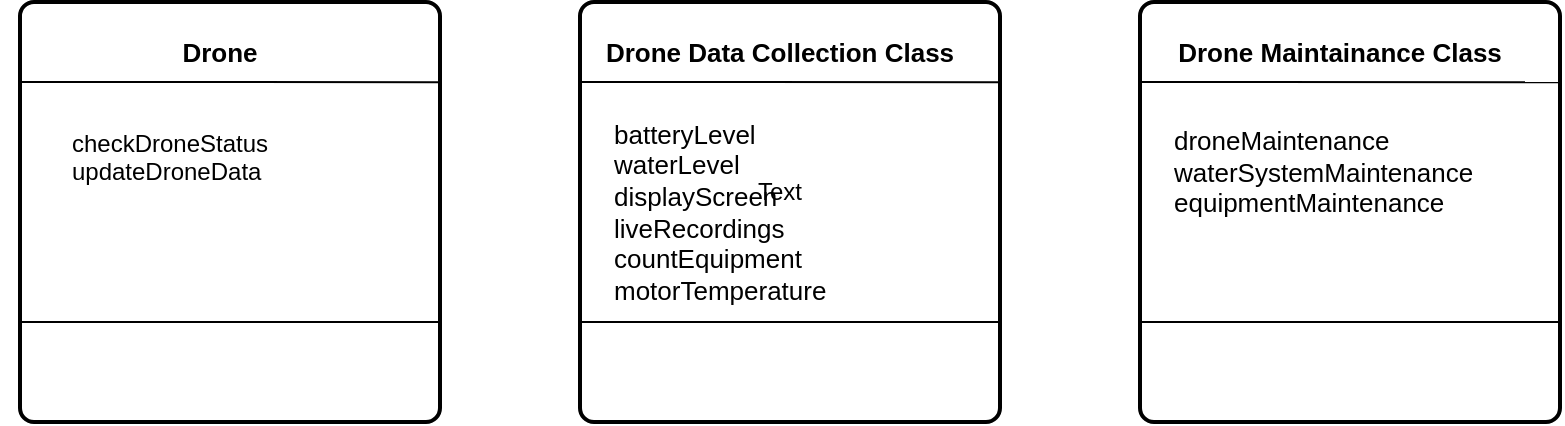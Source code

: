 <mxfile version="15.3.2" type="device"><diagram id="b_c_slyDs3GLnhIWFyeI" name="Page-1"><mxGraphModel dx="946" dy="646" grid="1" gridSize="10" guides="1" tooltips="1" connect="1" arrows="1" fold="1" page="1" pageScale="1" pageWidth="850" pageHeight="1100" math="0" shadow="0"><root><mxCell id="0"/><mxCell id="1" parent="0"/><mxCell id="gEKXIEShygC1BnV7rN0h-23" value="" style="rounded=1;whiteSpace=wrap;html=1;absoluteArcSize=1;arcSize=14;strokeWidth=2;" parent="1" vertex="1"><mxGeometry x="30" y="80" width="210" height="210" as="geometry"/></mxCell><mxCell id="gEKXIEShygC1BnV7rN0h-24" value="&lt;div style=&quot;text-align: left&quot;&gt;&lt;span&gt;checkDroneStatus&lt;/span&gt;&lt;/div&gt;&lt;div style=&quot;text-align: left&quot;&gt;&lt;span&gt;updateDroneData&lt;/span&gt;&lt;/div&gt;&lt;div style=&quot;text-align: left&quot;&gt;&lt;br&gt;&lt;/div&gt;" style="text;html=1;strokeColor=none;fillColor=none;align=center;verticalAlign=middle;whiteSpace=wrap;rounded=0;" parent="1" vertex="1"><mxGeometry x="20" y="140" width="170" height="50" as="geometry"/></mxCell><mxCell id="gEKXIEShygC1BnV7rN0h-25" value="" style="endArrow=none;html=1;entryX=1;entryY=0.148;entryDx=0;entryDy=0;entryPerimeter=0;" parent="1" edge="1"><mxGeometry width="50" height="50" relative="1" as="geometry"><mxPoint x="30" y="120" as="sourcePoint"/><mxPoint x="240" y="120.08" as="targetPoint"/></mxGeometry></mxCell><mxCell id="gEKXIEShygC1BnV7rN0h-26" value="" style="endArrow=none;html=1;exitX=0;exitY=0.762;exitDx=0;exitDy=0;exitPerimeter=0;" parent="1" edge="1"><mxGeometry width="50" height="50" relative="1" as="geometry"><mxPoint x="30" y="240.02" as="sourcePoint"/><mxPoint x="240" y="240" as="targetPoint"/></mxGeometry></mxCell><mxCell id="gEKXIEShygC1BnV7rN0h-27" value="&lt;font size=&quot;1&quot;&gt;&lt;b style=&quot;font-size: 13px&quot;&gt;Drone&lt;/b&gt;&lt;/font&gt;" style="text;html=1;strokeColor=none;fillColor=none;align=center;verticalAlign=middle;whiteSpace=wrap;rounded=0;" parent="1" vertex="1"><mxGeometry x="70" y="90" width="120" height="30" as="geometry"/></mxCell><mxCell id="gEKXIEShygC1BnV7rN0h-28" value="" style="rounded=1;whiteSpace=wrap;html=1;absoluteArcSize=1;arcSize=14;strokeWidth=2;" parent="1" vertex="1"><mxGeometry x="310" y="80" width="210" height="210" as="geometry"/></mxCell><mxCell id="gEKXIEShygC1BnV7rN0h-29" value="Text" style="text;html=1;strokeColor=none;fillColor=none;align=center;verticalAlign=middle;whiteSpace=wrap;rounded=0;" parent="1" vertex="1"><mxGeometry x="325" y="120" width="170" height="110" as="geometry"/></mxCell><mxCell id="gEKXIEShygC1BnV7rN0h-30" value="" style="endArrow=none;html=1;entryX=1;entryY=0.148;entryDx=0;entryDy=0;entryPerimeter=0;" parent="1" edge="1"><mxGeometry width="50" height="50" relative="1" as="geometry"><mxPoint x="310" y="120" as="sourcePoint"/><mxPoint x="520" y="120.08" as="targetPoint"/></mxGeometry></mxCell><mxCell id="gEKXIEShygC1BnV7rN0h-31" value="" style="endArrow=none;html=1;exitX=0;exitY=0.762;exitDx=0;exitDy=0;exitPerimeter=0;" parent="1" edge="1"><mxGeometry width="50" height="50" relative="1" as="geometry"><mxPoint x="310" y="240.02" as="sourcePoint"/><mxPoint x="520" y="240" as="targetPoint"/></mxGeometry></mxCell><mxCell id="gEKXIEShygC1BnV7rN0h-32" value="&lt;font size=&quot;1&quot;&gt;&lt;b style=&quot;font-size: 13px&quot;&gt;Drone Data Collection Class&lt;/b&gt;&lt;/font&gt;" style="text;html=1;strokeColor=none;fillColor=none;align=center;verticalAlign=middle;whiteSpace=wrap;rounded=0;" parent="1" vertex="1"><mxGeometry x="310" y="90" width="200" height="30" as="geometry"/></mxCell><mxCell id="gEKXIEShygC1BnV7rN0h-33" value="" style="rounded=1;whiteSpace=wrap;html=1;absoluteArcSize=1;arcSize=14;strokeWidth=2;" parent="1" vertex="1"><mxGeometry x="590" y="80" width="210" height="210" as="geometry"/></mxCell><mxCell id="gEKXIEShygC1BnV7rN0h-35" value="" style="endArrow=none;html=1;entryX=1;entryY=0.148;entryDx=0;entryDy=0;entryPerimeter=0;" parent="1" edge="1"><mxGeometry width="50" height="50" relative="1" as="geometry"><mxPoint x="590" y="120" as="sourcePoint"/><mxPoint x="800" y="120.08" as="targetPoint"/></mxGeometry></mxCell><mxCell id="gEKXIEShygC1BnV7rN0h-36" value="" style="endArrow=none;html=1;exitX=0;exitY=0.762;exitDx=0;exitDy=0;exitPerimeter=0;" parent="1" edge="1"><mxGeometry width="50" height="50" relative="1" as="geometry"><mxPoint x="590" y="240.02" as="sourcePoint"/><mxPoint x="800" y="240" as="targetPoint"/></mxGeometry></mxCell><mxCell id="gEKXIEShygC1BnV7rN0h-38" value="&lt;font style=&quot;font-size: 13px&quot;&gt;&lt;b&gt;Drone Maintainance Class&lt;/b&gt;&lt;/font&gt;" style="text;html=1;strokeColor=none;fillColor=none;align=center;verticalAlign=middle;whiteSpace=wrap;rounded=0;" parent="1" vertex="1"><mxGeometry x="605" y="90" width="170" height="30" as="geometry"/></mxCell><mxCell id="gEKXIEShygC1BnV7rN0h-39" value="&lt;font style=&quot;font-size: 13px&quot;&gt;droneMaintenance&lt;br&gt;waterSystemMaintenance&lt;br&gt;equipmentMaintenance&lt;/font&gt;&lt;br&gt;" style="text;html=1;strokeColor=none;fillColor=none;align=left;verticalAlign=middle;whiteSpace=wrap;rounded=0;" parent="1" vertex="1"><mxGeometry x="605" y="130" width="170" height="70" as="geometry"/></mxCell><mxCell id="gEKXIEShygC1BnV7rN0h-40" value="&lt;font style=&quot;font-size: 13px&quot;&gt;batteryLevel&lt;br&gt;waterLevel&lt;br&gt;displayScreen&lt;br&gt;liveRecordings&lt;br&gt;countEquipment&lt;br&gt;motorTemperature&lt;br&gt;&lt;/font&gt;" style="text;html=1;strokeColor=none;fillColor=none;align=left;verticalAlign=middle;whiteSpace=wrap;rounded=0;" parent="1" vertex="1"><mxGeometry x="325" y="130" width="170" height="110" as="geometry"/></mxCell></root></mxGraphModel></diagram></mxfile>